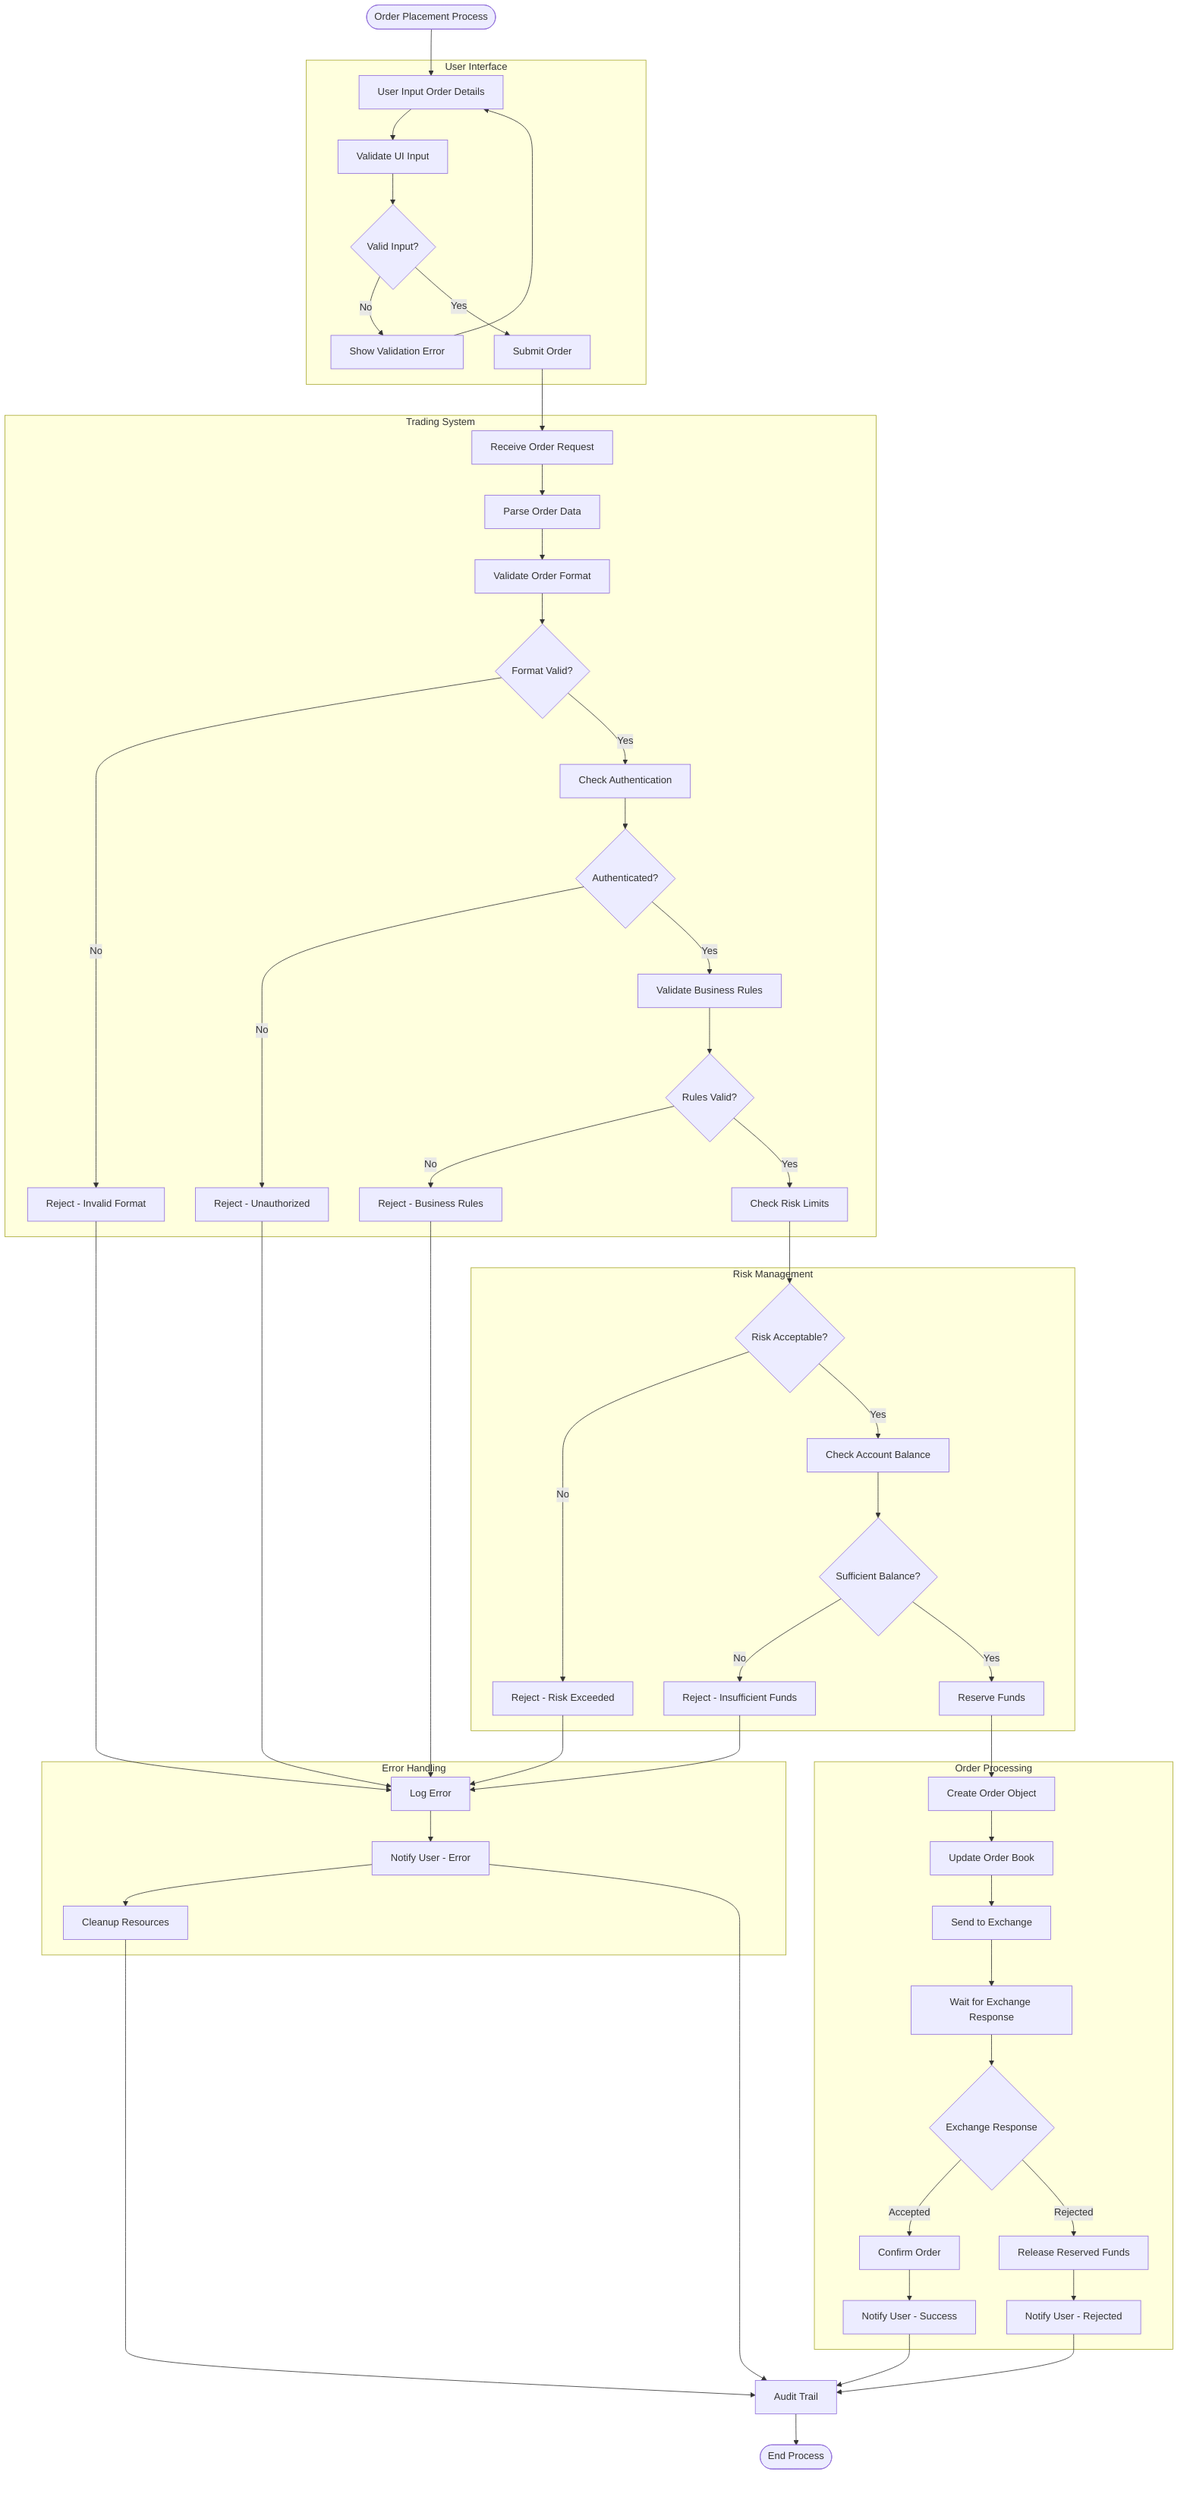 flowchart TD
    start([Order Placement Process]) --> input[User Input Order Details]

    subgraph "User Interface"
        input --> validate_ui[Validate UI Input]
        validate_ui --> ui_valid{Valid Input?}
        ui_valid -->|No| show_error[Show Validation Error]
        show_error --> input
        ui_valid -->|Yes| submit[Submit Order]
    end

    subgraph "Trading System"
        submit --> receive[Receive Order Request]
        receive --> parse[Parse Order Data]
        parse --> validate_format[Validate Order Format]
        validate_format --> format_valid{Format Valid?}
        format_valid -->|No| reject_format[Reject - Invalid Format]
        format_valid -->|Yes| check_auth[Check Authentication]

        check_auth --> auth_valid{Authenticated?}
        auth_valid -->|No| reject_auth[Reject - Unauthorized]
        auth_valid -->|Yes| validate_business[Validate Business Rules]

        validate_business --> business_valid{Rules Valid?}
        business_valid -->|No| reject_business[Reject - Business Rules]
        business_valid -->|Yes| check_risk[Check Risk Limits]
    end

    subgraph "Risk Management"
        check_risk --> risk_valid{Risk Acceptable?}
        risk_valid -->|No| reject_risk[Reject - Risk Exceeded]
        risk_valid -->|Yes| check_balance[Check Account Balance]
        check_balance --> balance_valid{Sufficient Balance?}
        balance_valid -->|No| reject_balance[Reject - Insufficient Funds]
        balance_valid -->|Yes| reserve_funds[Reserve Funds]
    end

    subgraph "Order Processing"
        reserve_funds --> create_order[Create Order Object]
        create_order --> update_book[Update Order Book]
        update_book --> send_exchange[Send to Exchange]
        send_exchange --> wait_response[Wait for Exchange Response]

        wait_response --> exchange_response{Exchange Response}
        exchange_response -->|Accepted| confirm_order[Confirm Order]
        exchange_response -->|Rejected| release_funds[Release Reserved Funds]

        confirm_order --> notify_success[Notify User - Success]
        release_funds --> notify_rejection[Notify User - Rejected]
    end

    subgraph "Error Handling"
        reject_format --> log_error[Log Error]
        reject_auth --> log_error
        reject_business --> log_error
        reject_risk --> log_error
        reject_balance --> log_error

        log_error --> notify_error[Notify User - Error]
        notify_error --> cleanup[Cleanup Resources]
    end

    notify_success --> audit[Audit Trail]
    notify_rejection --> audit
    notify_error --> audit
    cleanup --> audit

    audit --> finish([End Process])